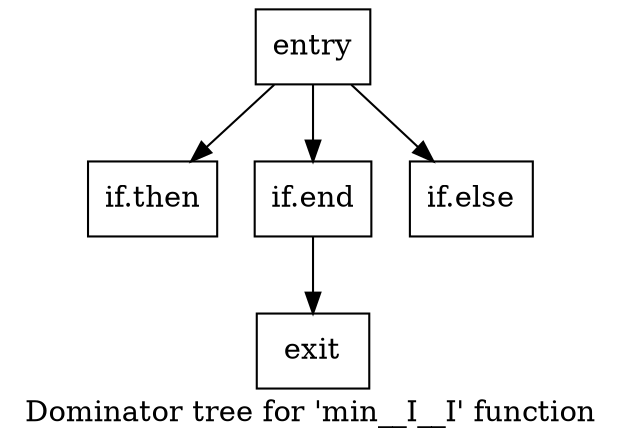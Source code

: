 digraph "Dominator tree for 'min__I__I' function" {
	label="Dominator tree for 'min__I__I' function";

	Node0x1cf35af6760 [shape=record,label="{entry}"];
	Node0x1cf35af6760 -> Node0x1cf35af69a0;
	Node0x1cf35af6760 -> Node0x1cf35af6a00;
	Node0x1cf35af6760 -> Node0x1cf35af6a60;
	Node0x1cf35af69a0 [shape=record,label="{if.then}"];
	Node0x1cf35af6a00 [shape=record,label="{if.end}"];
	Node0x1cf35af6a00 -> Node0x1cf35af76c0;
	Node0x1cf35af76c0 [shape=record,label="{exit}"];
	Node0x1cf35af6a60 [shape=record,label="{if.else}"];
}
